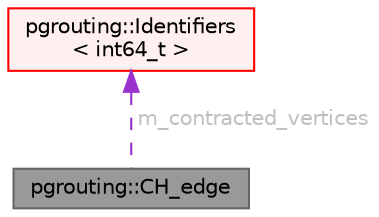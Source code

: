 digraph "pgrouting::CH_edge"
{
 // LATEX_PDF_SIZE
  bgcolor="transparent";
  edge [fontname=Helvetica,fontsize=10,labelfontname=Helvetica,labelfontsize=10];
  node [fontname=Helvetica,fontsize=10,shape=box,height=0.2,width=0.4];
  Node1 [id="Node000001",label="pgrouting::CH_edge",height=0.2,width=0.4,color="gray40", fillcolor="grey60", style="filled", fontcolor="black",tooltip=" "];
  Node2 -> Node1 [id="edge1_Node000001_Node000002",dir="back",color="darkorchid3",style="dashed",tooltip=" ",label=" m_contracted_vertices",fontcolor="grey" ];
  Node2 [id="Node000002",label="pgrouting::Identifiers\l\< int64_t \>",height=0.2,width=0.4,color="red", fillcolor="#FFF0F0", style="filled",URL="$classpgrouting_1_1Identifiers.html",tooltip=" "];
}
